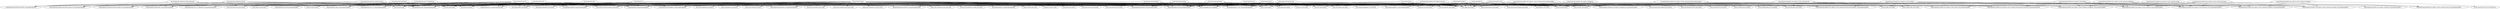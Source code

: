 digraph "org.postgresql.jdbc" {
    // Path: /home/hom/.m2/repository/org/postgresql/postgresql/42.2.10/postgresql-42.2.10.jar
   "org.postgresql"                                   -> "java.io (java.base)";
   "org.postgresql"                                   -> "java.lang (java.base)";
   "org.postgresql"                                   -> "java.lang.annotation (java.base)";
   "org.postgresql"                                   -> "java.lang.reflect (java.base)";
   "org.postgresql"                                   -> "java.net (java.base)";
   "org.postgresql"                                   -> "java.security (java.base)";
   "org.postgresql"                                   -> "java.sql (java.sql)";
   "org.postgresql"                                   -> "java.util (java.base)";
   "org.postgresql"                                   -> "java.util.concurrent (java.base)";
   "org.postgresql"                                   -> "java.util.logging (java.logging)";
   "org.postgresql"                                   -> "org.postgresql (org.postgresql.jdbc)";
   "org.postgresql"                                   -> "org.postgresql.copy (org.postgresql.jdbc)";
   "org.postgresql"                                   -> "org.postgresql.fastpath (org.postgresql.jdbc)";
   "org.postgresql"                                   -> "org.postgresql.jdbc (org.postgresql.jdbc)";
   "org.postgresql"                                   -> "org.postgresql.largeobject (org.postgresql.jdbc)";
   "org.postgresql"                                   -> "org.postgresql.replication (org.postgresql.jdbc)";
   "org.postgresql"                                   -> "org.postgresql.util (org.postgresql.jdbc)";
   "org.postgresql.copy"                              -> "java.io (java.base)";
   "org.postgresql.copy"                              -> "java.lang (java.base)";
   "org.postgresql.copy"                              -> "java.sql (java.sql)";
   "org.postgresql.copy"                              -> "org.postgresql.copy (org.postgresql.jdbc)";
   "org.postgresql.copy"                              -> "org.postgresql.core (org.postgresql.jdbc)";
   "org.postgresql.copy"                              -> "org.postgresql.util (org.postgresql.jdbc)";
   "org.postgresql.core"                              -> "java.io (java.base)";
   "org.postgresql.core"                              -> "java.lang (java.base)";
   "org.postgresql.core"                              -> "java.lang.reflect (java.base)";
   "org.postgresql.core"                              -> "java.net (java.base)";
   "org.postgresql.core"                              -> "java.nio.charset (java.base)";
   "org.postgresql.core"                              -> "java.sql (java.sql)";
   "org.postgresql.core"                              -> "java.text (java.base)";
   "org.postgresql.core"                              -> "java.util (java.base)";
   "org.postgresql.core"                              -> "java.util.logging (java.logging)";
   "org.postgresql.core"                              -> "javax.net (java.base)";
   "org.postgresql.core"                              -> "javax.net.ssl (java.base)";
   "org.postgresql.core"                              -> "org.postgresql (org.postgresql.jdbc)";
   "org.postgresql.core"                              -> "org.postgresql.copy (org.postgresql.jdbc)";
   "org.postgresql.core"                              -> "org.postgresql.core (org.postgresql.jdbc)";
   "org.postgresql.core"                              -> "org.postgresql.core.v3 (org.postgresql.jdbc)";
   "org.postgresql.core"                              -> "org.postgresql.jdbc (org.postgresql.jdbc)";
   "org.postgresql.core"                              -> "org.postgresql.replication (org.postgresql.jdbc)";
   "org.postgresql.core"                              -> "org.postgresql.replication.fluent.logical (org.postgresql.jdbc)";
   "org.postgresql.core"                              -> "org.postgresql.replication.fluent.physical (org.postgresql.jdbc)";
   "org.postgresql.core"                              -> "org.postgresql.ssl (org.postgresql.jdbc)";
   "org.postgresql.core"                              -> "org.postgresql.util (org.postgresql.jdbc)";
   "org.postgresql.core.v3"                           -> "java.io (java.base)";
   "org.postgresql.core.v3"                           -> "java.lang (java.base)";
   "org.postgresql.core.v3"                           -> "java.lang.ref (java.base)";
   "org.postgresql.core.v3"                           -> "java.lang.reflect (java.base)";
   "org.postgresql.core.v3"                           -> "java.net (java.base)";
   "org.postgresql.core.v3"                           -> "java.sql (java.sql)";
   "org.postgresql.core.v3"                           -> "java.util (java.base)";
   "org.postgresql.core.v3"                           -> "java.util.concurrent (java.base)";
   "org.postgresql.core.v3"                           -> "java.util.concurrent.atomic (java.base)";
   "org.postgresql.core.v3"                           -> "java.util.logging (java.logging)";
   "org.postgresql.core.v3"                           -> "javax.net (java.base)";
   "org.postgresql.core.v3"                           -> "org.postgresql (org.postgresql.jdbc)";
   "org.postgresql.core.v3"                           -> "org.postgresql.copy (org.postgresql.jdbc)";
   "org.postgresql.core.v3"                           -> "org.postgresql.core (org.postgresql.jdbc)";
   "org.postgresql.core.v3"                           -> "org.postgresql.core.v3 (org.postgresql.jdbc)";
   "org.postgresql.core.v3"                           -> "org.postgresql.core.v3.replication (org.postgresql.jdbc)";
   "org.postgresql.core.v3"                           -> "org.postgresql.geometric (org.postgresql.jdbc)";
   "org.postgresql.core.v3"                           -> "org.postgresql.gss (org.postgresql.jdbc)";
   "org.postgresql.core.v3"                           -> "org.postgresql.hostchooser (org.postgresql.jdbc)";
   "org.postgresql.core.v3"                           -> "org.postgresql.jdbc (org.postgresql.jdbc)";
   "org.postgresql.core.v3"                           -> "org.postgresql.jre7.sasl (org.postgresql.jdbc)";
   "org.postgresql.core.v3"                           -> "org.postgresql.ssl (org.postgresql.jdbc)";
   "org.postgresql.core.v3"                           -> "org.postgresql.sspi (org.postgresql.jdbc)";
   "org.postgresql.core.v3"                           -> "org.postgresql.util (org.postgresql.jdbc)";
   "org.postgresql.core.v3.replication"               -> "java.io (java.base)";
   "org.postgresql.core.v3.replication"               -> "java.lang (java.base)";
   "org.postgresql.core.v3.replication"               -> "java.net (java.base)";
   "org.postgresql.core.v3.replication"               -> "java.nio (java.base)";
   "org.postgresql.core.v3.replication"               -> "java.sql (java.sql)";
   "org.postgresql.core.v3.replication"               -> "java.util (java.base)";
   "org.postgresql.core.v3.replication"               -> "java.util.concurrent (java.base)";
   "org.postgresql.core.v3.replication"               -> "java.util.logging (java.logging)";
   "org.postgresql.core.v3.replication"               -> "org.postgresql.copy (org.postgresql.jdbc)";
   "org.postgresql.core.v3.replication"               -> "org.postgresql.core (org.postgresql.jdbc)";
   "org.postgresql.core.v3.replication"               -> "org.postgresql.core.v3.replication (org.postgresql.jdbc)";
   "org.postgresql.core.v3.replication"               -> "org.postgresql.replication (org.postgresql.jdbc)";
   "org.postgresql.core.v3.replication"               -> "org.postgresql.replication.fluent (org.postgresql.jdbc)";
   "org.postgresql.core.v3.replication"               -> "org.postgresql.replication.fluent.logical (org.postgresql.jdbc)";
   "org.postgresql.core.v3.replication"               -> "org.postgresql.replication.fluent.physical (org.postgresql.jdbc)";
   "org.postgresql.core.v3.replication"               -> "org.postgresql.util (org.postgresql.jdbc)";
   "org.postgresql.fastpath"                          -> "java.lang (java.base)";
   "org.postgresql.fastpath"                          -> "java.sql (java.sql)";
   "org.postgresql.fastpath"                          -> "java.util (java.base)";
   "org.postgresql.fastpath"                          -> "java.util.logging (java.logging)";
   "org.postgresql.fastpath"                          -> "org.postgresql.core (org.postgresql.jdbc)";
   "org.postgresql.fastpath"                          -> "org.postgresql.fastpath (org.postgresql.jdbc)";
   "org.postgresql.fastpath"                          -> "org.postgresql.util (org.postgresql.jdbc)";
   "org.postgresql.geometric"                         -> "java.awt (not found)";
   "org.postgresql.geometric"                         -> "java.io (java.base)";
   "org.postgresql.geometric"                         -> "java.lang (java.base)";
   "org.postgresql.geometric"                         -> "java.sql (java.sql)";
   "org.postgresql.geometric"                         -> "org.postgresql.geometric (org.postgresql.jdbc)";
   "org.postgresql.geometric"                         -> "org.postgresql.util (org.postgresql.jdbc)";
   "org.postgresql.gss"                               -> "java.io (java.base)";
   "org.postgresql.gss"                               -> "java.lang (java.base)";
   "org.postgresql.gss"                               -> "java.security (java.base)";
   "org.postgresql.gss"                               -> "java.sql (java.sql)";
   "org.postgresql.gss"                               -> "java.util (java.base)";
   "org.postgresql.gss"                               -> "java.util.logging (java.logging)";
   "org.postgresql.gss"                               -> "javax.security.auth (java.base)";
   "org.postgresql.gss"                               -> "javax.security.auth.callback (java.base)";
   "org.postgresql.gss"                               -> "javax.security.auth.login (java.base)";
   "org.postgresql.gss"                               -> "org.ietf.jgss (not found)";
   "org.postgresql.gss"                               -> "org.postgresql.core (org.postgresql.jdbc)";
   "org.postgresql.gss"                               -> "org.postgresql.gss (org.postgresql.jdbc)";
   "org.postgresql.gss"                               -> "org.postgresql.util (org.postgresql.jdbc)";
   "org.postgresql.hostchooser"                       -> "java.lang (java.base)";
   "org.postgresql.hostchooser"                       -> "java.util (java.base)";
   "org.postgresql.hostchooser"                       -> "org.postgresql (org.postgresql.jdbc)";
   "org.postgresql.hostchooser"                       -> "org.postgresql.hostchooser (org.postgresql.jdbc)";
   "org.postgresql.hostchooser"                       -> "org.postgresql.util (org.postgresql.jdbc)";
   "org.postgresql.jdbc"                              -> "java.io (java.base)";
   "org.postgresql.jdbc"                              -> "java.lang (java.base)";
   "org.postgresql.jdbc"                              -> "java.lang.reflect (java.base)";
   "org.postgresql.jdbc"                              -> "java.math (java.base)";
   "org.postgresql.jdbc"                              -> "java.net (java.base)";
   "org.postgresql.jdbc"                              -> "java.nio.charset (java.base)";
   "org.postgresql.jdbc"                              -> "java.security (java.base)";
   "org.postgresql.jdbc"                              -> "java.sql (java.sql)";
   "org.postgresql.jdbc"                              -> "java.time (java.base)";
   "org.postgresql.jdbc"                              -> "java.time.chrono (java.base)";
   "org.postgresql.jdbc"                              -> "java.time.format (java.base)";
   "org.postgresql.jdbc"                              -> "java.time.temporal (java.base)";
   "org.postgresql.jdbc"                              -> "java.util (java.base)";
   "org.postgresql.jdbc"                              -> "java.util.concurrent (java.base)";
   "org.postgresql.jdbc"                              -> "java.util.concurrent.atomic (java.base)";
   "org.postgresql.jdbc"                              -> "java.util.logging (java.logging)";
   "org.postgresql.jdbc"                              -> "javax.xml.parsers (java.xml)";
   "org.postgresql.jdbc"                              -> "javax.xml.stream (java.xml)";
   "org.postgresql.jdbc"                              -> "javax.xml.transform (java.xml)";
   "org.postgresql.jdbc"                              -> "javax.xml.transform.dom (java.xml)";
   "org.postgresql.jdbc"                              -> "javax.xml.transform.sax (java.xml)";
   "org.postgresql.jdbc"                              -> "javax.xml.transform.stax (java.xml)";
   "org.postgresql.jdbc"                              -> "javax.xml.transform.stream (java.xml)";
   "org.postgresql.jdbc"                              -> "org.postgresql (org.postgresql.jdbc)";
   "org.postgresql.jdbc"                              -> "org.postgresql.copy (org.postgresql.jdbc)";
   "org.postgresql.jdbc"                              -> "org.postgresql.core (org.postgresql.jdbc)";
   "org.postgresql.jdbc"                              -> "org.postgresql.core.v3 (org.postgresql.jdbc)";
   "org.postgresql.jdbc"                              -> "org.postgresql.fastpath (org.postgresql.jdbc)";
   "org.postgresql.jdbc"                              -> "org.postgresql.geometric (org.postgresql.jdbc)";
   "org.postgresql.jdbc"                              -> "org.postgresql.jdbc (org.postgresql.jdbc)";
   "org.postgresql.jdbc"                              -> "org.postgresql.jdbc2 (org.postgresql.jdbc)";
   "org.postgresql.jdbc"                              -> "org.postgresql.largeobject (org.postgresql.jdbc)";
   "org.postgresql.jdbc"                              -> "org.postgresql.replication (org.postgresql.jdbc)";
   "org.postgresql.jdbc"                              -> "org.postgresql.util (org.postgresql.jdbc)";
   "org.postgresql.jdbc"                              -> "org.w3c.dom (java.xml)";
   "org.postgresql.jdbc"                              -> "org.xml.sax (java.xml)";
   "org.postgresql.jdbc2"                             -> "java.lang (java.base)";
   "org.postgresql.jdbc2"                             -> "java.util (java.base)";
   "org.postgresql.jdbc2"                             -> "org.postgresql.jdbc2 (org.postgresql.jdbc)";
   "org.postgresql.jre7.sasl"                         -> "java.io (java.base)";
   "org.postgresql.jre7.sasl"                         -> "java.lang (java.base)";
   "org.postgresql.jre7.sasl"                         -> "java.nio.charset (java.base)";
   "org.postgresql.jre7.sasl"                         -> "java.util (java.base)";
   "org.postgresql.jre7.sasl"                         -> "java.util.logging (java.logging)";
   "org.postgresql.jre7.sasl"                         -> "org.postgresql.core (org.postgresql.jdbc)";
   "org.postgresql.jre7.sasl"                         -> "org.postgresql.jre7.sasl (org.postgresql.jdbc)";
   "org.postgresql.jre7.sasl"                         -> "org.postgresql.shaded.com.ongres.scram.client (org.postgresql.jdbc)";
   "org.postgresql.jre7.sasl"                         -> "org.postgresql.shaded.com.ongres.scram.common (org.postgresql.jdbc)";
   "org.postgresql.jre7.sasl"                         -> "org.postgresql.shaded.com.ongres.scram.common.exception (org.postgresql.jdbc)";
   "org.postgresql.jre7.sasl"                         -> "org.postgresql.shaded.com.ongres.scram.common.message (org.postgresql.jdbc)";
   "org.postgresql.jre7.sasl"                         -> "org.postgresql.shaded.com.ongres.scram.common.stringprep (org.postgresql.jdbc)";
   "org.postgresql.jre7.sasl"                         -> "org.postgresql.util (org.postgresql.jdbc)";
   "org.postgresql.largeobject"                       -> "java.io (java.base)";
   "org.postgresql.largeobject"                       -> "java.lang (java.base)";
   "org.postgresql.largeobject"                       -> "java.sql (java.sql)";
   "org.postgresql.largeobject"                       -> "java.util.logging (java.logging)";
   "org.postgresql.largeobject"                       -> "org.postgresql.core (org.postgresql.jdbc)";
   "org.postgresql.largeobject"                       -> "org.postgresql.fastpath (org.postgresql.jdbc)";
   "org.postgresql.largeobject"                       -> "org.postgresql.largeobject (org.postgresql.jdbc)";
   "org.postgresql.largeobject"                       -> "org.postgresql.util (org.postgresql.jdbc)";
   "org.postgresql.replication"                       -> "java.lang (java.base)";
   "org.postgresql.replication"                       -> "java.nio (java.base)";
   "org.postgresql.replication"                       -> "java.sql (java.sql)";
   "org.postgresql.replication"                       -> "org.postgresql.core (org.postgresql.jdbc)";
   "org.postgresql.replication"                       -> "org.postgresql.replication (org.postgresql.jdbc)";
   "org.postgresql.replication"                       -> "org.postgresql.replication.fluent (org.postgresql.jdbc)";
   "org.postgresql.replication.fluent"                -> "java.lang (java.base)";
   "org.postgresql.replication.fluent"                -> "java.sql (java.sql)";
   "org.postgresql.replication.fluent"                -> "java.util.concurrent (java.base)";
   "org.postgresql.replication.fluent"                -> "org.postgresql.core (org.postgresql.jdbc)";
   "org.postgresql.replication.fluent"                -> "org.postgresql.replication (org.postgresql.jdbc)";
   "org.postgresql.replication.fluent"                -> "org.postgresql.replication.fluent (org.postgresql.jdbc)";
   "org.postgresql.replication.fluent"                -> "org.postgresql.replication.fluent.logical (org.postgresql.jdbc)";
   "org.postgresql.replication.fluent"                -> "org.postgresql.replication.fluent.physical (org.postgresql.jdbc)";
   "org.postgresql.replication.fluent"                -> "org.postgresql.util (org.postgresql.jdbc)";
   "org.postgresql.replication.fluent.logical"        -> "java.lang (java.base)";
   "org.postgresql.replication.fluent.logical"        -> "java.sql (java.sql)";
   "org.postgresql.replication.fluent.logical"        -> "java.util (java.base)";
   "org.postgresql.replication.fluent.logical"        -> "org.postgresql.core (org.postgresql.jdbc)";
   "org.postgresql.replication.fluent.logical"        -> "org.postgresql.replication (org.postgresql.jdbc)";
   "org.postgresql.replication.fluent.logical"        -> "org.postgresql.replication.fluent (org.postgresql.jdbc)";
   "org.postgresql.replication.fluent.logical"        -> "org.postgresql.replication.fluent.logical (org.postgresql.jdbc)";
   "org.postgresql.replication.fluent.physical"       -> "java.lang (java.base)";
   "org.postgresql.replication.fluent.physical"       -> "java.sql (java.sql)";
   "org.postgresql.replication.fluent.physical"       -> "org.postgresql.core (org.postgresql.jdbc)";
   "org.postgresql.replication.fluent.physical"       -> "org.postgresql.replication (org.postgresql.jdbc)";
   "org.postgresql.replication.fluent.physical"       -> "org.postgresql.replication.fluent (org.postgresql.jdbc)";
   "org.postgresql.replication.fluent.physical"       -> "org.postgresql.replication.fluent.physical (org.postgresql.jdbc)";
   "org.postgresql.shaded.com.ongres.saslprep"        -> "java.lang (java.base)";
   "org.postgresql.shaded.com.ongres.saslprep"        -> "java.nio (java.base)";
   "org.postgresql.shaded.com.ongres.saslprep"        -> "java.text (java.base)";
   "org.postgresql.shaded.com.ongres.saslprep"        -> "java.util (java.base)";
   "org.postgresql.shaded.com.ongres.saslprep"        -> "org.postgresql.shaded.com.ongres.stringprep (org.postgresql.jdbc)";
   "org.postgresql.shaded.com.ongres.scram.client"    -> "java.lang (java.base)";
   "org.postgresql.shaded.com.ongres.scram.client"    -> "java.security (java.base)";
   "org.postgresql.shaded.com.ongres.scram.client"    -> "java.util (java.base)";
   "org.postgresql.shaded.com.ongres.scram.client"    -> "org.postgresql.shaded.com.ongres.scram.client (org.postgresql.jdbc)";
   "org.postgresql.shaded.com.ongres.scram.client"    -> "org.postgresql.shaded.com.ongres.scram.common (org.postgresql.jdbc)";
   "org.postgresql.shaded.com.ongres.scram.client"    -> "org.postgresql.shaded.com.ongres.scram.common.bouncycastle.base64 (org.postgresql.jdbc)";
   "org.postgresql.shaded.com.ongres.scram.client"    -> "org.postgresql.shaded.com.ongres.scram.common.exception (org.postgresql.jdbc)";
   "org.postgresql.shaded.com.ongres.scram.client"    -> "org.postgresql.shaded.com.ongres.scram.common.gssapi (org.postgresql.jdbc)";
   "org.postgresql.shaded.com.ongres.scram.client"    -> "org.postgresql.shaded.com.ongres.scram.common.message (org.postgresql.jdbc)";
   "org.postgresql.shaded.com.ongres.scram.client"    -> "org.postgresql.shaded.com.ongres.scram.common.stringprep (org.postgresql.jdbc)";
   "org.postgresql.shaded.com.ongres.scram.client"    -> "org.postgresql.shaded.com.ongres.scram.common.util (org.postgresql.jdbc)";
   "org.postgresql.shaded.com.ongres.scram.common"    -> "java.lang (java.base)";
   "org.postgresql.shaded.com.ongres.scram.common"    -> "java.nio.charset (java.base)";
   "org.postgresql.shaded.com.ongres.scram.common"    -> "java.security (java.base)";
   "org.postgresql.shaded.com.ongres.scram.common"    -> "java.util (java.base)";
   "org.postgresql.shaded.com.ongres.scram.common"    -> "javax.crypto (java.base)";
   "org.postgresql.shaded.com.ongres.scram.common"    -> "javax.crypto.spec (java.base)";
   "org.postgresql.shaded.com.ongres.scram.common"    -> "org.postgresql.shaded.com.ongres.scram.common (org.postgresql.jdbc)";
   "org.postgresql.shaded.com.ongres.scram.common"    -> "org.postgresql.shaded.com.ongres.scram.common.bouncycastle.base64 (org.postgresql.jdbc)";
   "org.postgresql.shaded.com.ongres.scram.common"    -> "org.postgresql.shaded.com.ongres.scram.common.bouncycastle.pbkdf2 (org.postgresql.jdbc)";
   "org.postgresql.shaded.com.ongres.scram.common"    -> "org.postgresql.shaded.com.ongres.scram.common.exception (org.postgresql.jdbc)";
   "org.postgresql.shaded.com.ongres.scram.common"    -> "org.postgresql.shaded.com.ongres.scram.common.stringprep (org.postgresql.jdbc)";
   "org.postgresql.shaded.com.ongres.scram.common"    -> "org.postgresql.shaded.com.ongres.scram.common.util (org.postgresql.jdbc)";
   "org.postgresql.shaded.com.ongres.scram.common.bouncycastle.base64" -> "java.io (java.base)";
   "org.postgresql.shaded.com.ongres.scram.common.bouncycastle.base64" -> "java.lang (java.base)";
   "org.postgresql.shaded.com.ongres.scram.common.bouncycastle.base64" -> "org.postgresql.shaded.com.ongres.scram.common.bouncycastle.base64 (org.postgresql.jdbc)";
   "org.postgresql.shaded.com.ongres.scram.common.bouncycastle.base64" -> "org.postgresql.shaded.com.ongres.scram.common.bouncycastle.pbkdf2 (org.postgresql.jdbc)";
   "org.postgresql.shaded.com.ongres.scram.common.bouncycastle.pbkdf2" -> "java.io (java.base)";
   "org.postgresql.shaded.com.ongres.scram.common.bouncycastle.pbkdf2" -> "java.lang (java.base)";
   "org.postgresql.shaded.com.ongres.scram.common.bouncycastle.pbkdf2" -> "java.util (java.base)";
   "org.postgresql.shaded.com.ongres.scram.common.bouncycastle.pbkdf2" -> "org.postgresql.shaded.com.ongres.scram.common.bouncycastle.pbkdf2 (org.postgresql.jdbc)";
   "org.postgresql.shaded.com.ongres.scram.common.exception" -> "java.lang (java.base)";
   "org.postgresql.shaded.com.ongres.scram.common.exception" -> "javax.security.sasl (java.security.sasl)";
   "org.postgresql.shaded.com.ongres.scram.common.exception" -> "org.postgresql.shaded.com.ongres.scram.common.exception (org.postgresql.jdbc)";
   "org.postgresql.shaded.com.ongres.scram.common.exception" -> "org.postgresql.shaded.com.ongres.scram.common.message (org.postgresql.jdbc)";
   "org.postgresql.shaded.com.ongres.scram.common.gssapi" -> "java.lang (java.base)";
   "org.postgresql.shaded.com.ongres.scram.common.gssapi" -> "org.postgresql.shaded.com.ongres.scram.common (org.postgresql.jdbc)";
   "org.postgresql.shaded.com.ongres.scram.common.gssapi" -> "org.postgresql.shaded.com.ongres.scram.common.gssapi (org.postgresql.jdbc)";
   "org.postgresql.shaded.com.ongres.scram.common.gssapi" -> "org.postgresql.shaded.com.ongres.scram.common.util (org.postgresql.jdbc)";
   "org.postgresql.shaded.com.ongres.scram.common.message" -> "java.lang (java.base)";
   "org.postgresql.shaded.com.ongres.scram.common.message" -> "java.util (java.base)";
   "org.postgresql.shaded.com.ongres.scram.common.message" -> "org.postgresql.shaded.com.ongres.scram.common (org.postgresql.jdbc)";
   "org.postgresql.shaded.com.ongres.scram.common.message" -> "org.postgresql.shaded.com.ongres.scram.common.exception (org.postgresql.jdbc)";
   "org.postgresql.shaded.com.ongres.scram.common.message" -> "org.postgresql.shaded.com.ongres.scram.common.gssapi (org.postgresql.jdbc)";
   "org.postgresql.shaded.com.ongres.scram.common.message" -> "org.postgresql.shaded.com.ongres.scram.common.message (org.postgresql.jdbc)";
   "org.postgresql.shaded.com.ongres.scram.common.message" -> "org.postgresql.shaded.com.ongres.scram.common.util (org.postgresql.jdbc)";
   "org.postgresql.shaded.com.ongres.scram.common.stringprep" -> "java.lang (java.base)";
   "org.postgresql.shaded.com.ongres.scram.common.stringprep" -> "org.postgresql.shaded.com.ongres.saslprep (org.postgresql.jdbc)";
   "org.postgresql.shaded.com.ongres.scram.common.stringprep" -> "org.postgresql.shaded.com.ongres.scram.common.stringprep (org.postgresql.jdbc)";
   "org.postgresql.shaded.com.ongres.scram.common.stringprep" -> "org.postgresql.shaded.com.ongres.scram.common.util (org.postgresql.jdbc)";
   "org.postgresql.shaded.com.ongres.scram.common.util" -> "java.lang (java.base)";
   "org.postgresql.shaded.com.ongres.scram.common.util" -> "java.security (java.base)";
   "org.postgresql.shaded.com.ongres.scram.common.util" -> "java.security.spec (java.base)";
   "org.postgresql.shaded.com.ongres.scram.common.util" -> "java.util (java.base)";
   "org.postgresql.shaded.com.ongres.scram.common.util" -> "javax.crypto (java.base)";
   "org.postgresql.shaded.com.ongres.scram.common.util" -> "javax.crypto.spec (java.base)";
   "org.postgresql.shaded.com.ongres.scram.common.util" -> "org.postgresql.shaded.com.ongres.scram.common.util (org.postgresql.jdbc)";
   "org.postgresql.shaded.com.ongres.stringprep"      -> "java.lang (java.base)";
   "org.postgresql.shaded.com.ongres.stringprep"      -> "java.util (java.base)";
   "org.postgresql.ssl"                               -> "java.io (java.base)";
   "org.postgresql.ssl"                               -> "java.lang (java.base)";
   "org.postgresql.ssl"                               -> "java.net (java.base)";
   "org.postgresql.ssl"                               -> "java.security (java.base)";
   "org.postgresql.ssl"                               -> "java.security.cert (java.base)";
   "org.postgresql.ssl"                               -> "java.security.spec (java.base)";
   "org.postgresql.ssl"                               -> "java.util (java.base)";
   "org.postgresql.ssl"                               -> "java.util.logging (java.logging)";
   "org.postgresql.ssl"                               -> "javax.crypto (java.base)";
   "org.postgresql.ssl"                               -> "javax.crypto.spec (java.base)";
   "org.postgresql.ssl"                               -> "javax.naming (java.naming)";
   "org.postgresql.ssl"                               -> "javax.naming.ldap (java.naming)";
   "org.postgresql.ssl"                               -> "javax.net.ssl (java.base)";
   "org.postgresql.ssl"                               -> "javax.security.auth.callback (java.base)";
   "org.postgresql.ssl"                               -> "javax.security.auth.x500 (java.base)";
   "org.postgresql.ssl"                               -> "org.postgresql (org.postgresql.jdbc)";
   "org.postgresql.ssl"                               -> "org.postgresql.core (org.postgresql.jdbc)";
   "org.postgresql.ssl"                               -> "org.postgresql.jdbc (org.postgresql.jdbc)";
   "org.postgresql.ssl"                               -> "org.postgresql.ssl (org.postgresql.jdbc)";
   "org.postgresql.ssl"                               -> "org.postgresql.util (org.postgresql.jdbc)";
   "org.postgresql.sspi"                              -> "java.io (java.base)";
   "org.postgresql.sspi"                              -> "java.lang (java.base)";
   "org.postgresql.sspi"                              -> "java.sql (java.sql)";
   "org.postgresql.util"                              -> "java.io (java.base)";
   "org.postgresql.util"                              -> "java.lang (java.base)";
   "org.postgresql.util"                              -> "java.lang.management (not found)";
   "org.postgresql.util"                              -> "java.lang.reflect (java.base)";
   "org.postgresql.util"                              -> "java.math (java.base)";
   "org.postgresql.util"                              -> "java.net (java.base)";
   "org.postgresql.util"                              -> "java.nio (java.base)";
   "org.postgresql.util"                              -> "java.nio.charset (java.base)";
   "org.postgresql.util"                              -> "java.security (java.base)";
   "org.postgresql.util"                              -> "java.sql (java.sql)";
   "org.postgresql.util"                              -> "java.text (java.base)";
   "org.postgresql.util"                              -> "java.util (java.base)";
   "org.postgresql.util"                              -> "java.util.concurrent.atomic (java.base)";
   "org.postgresql.util"                              -> "java.util.logging (java.logging)";
   "org.postgresql.util"                              -> "java.util.regex (java.base)";
   "org.postgresql.util"                              -> "org.postgresql.core (org.postgresql.jdbc)";
   "org.postgresql.util"                              -> "org.postgresql.util (org.postgresql.jdbc)";
}
